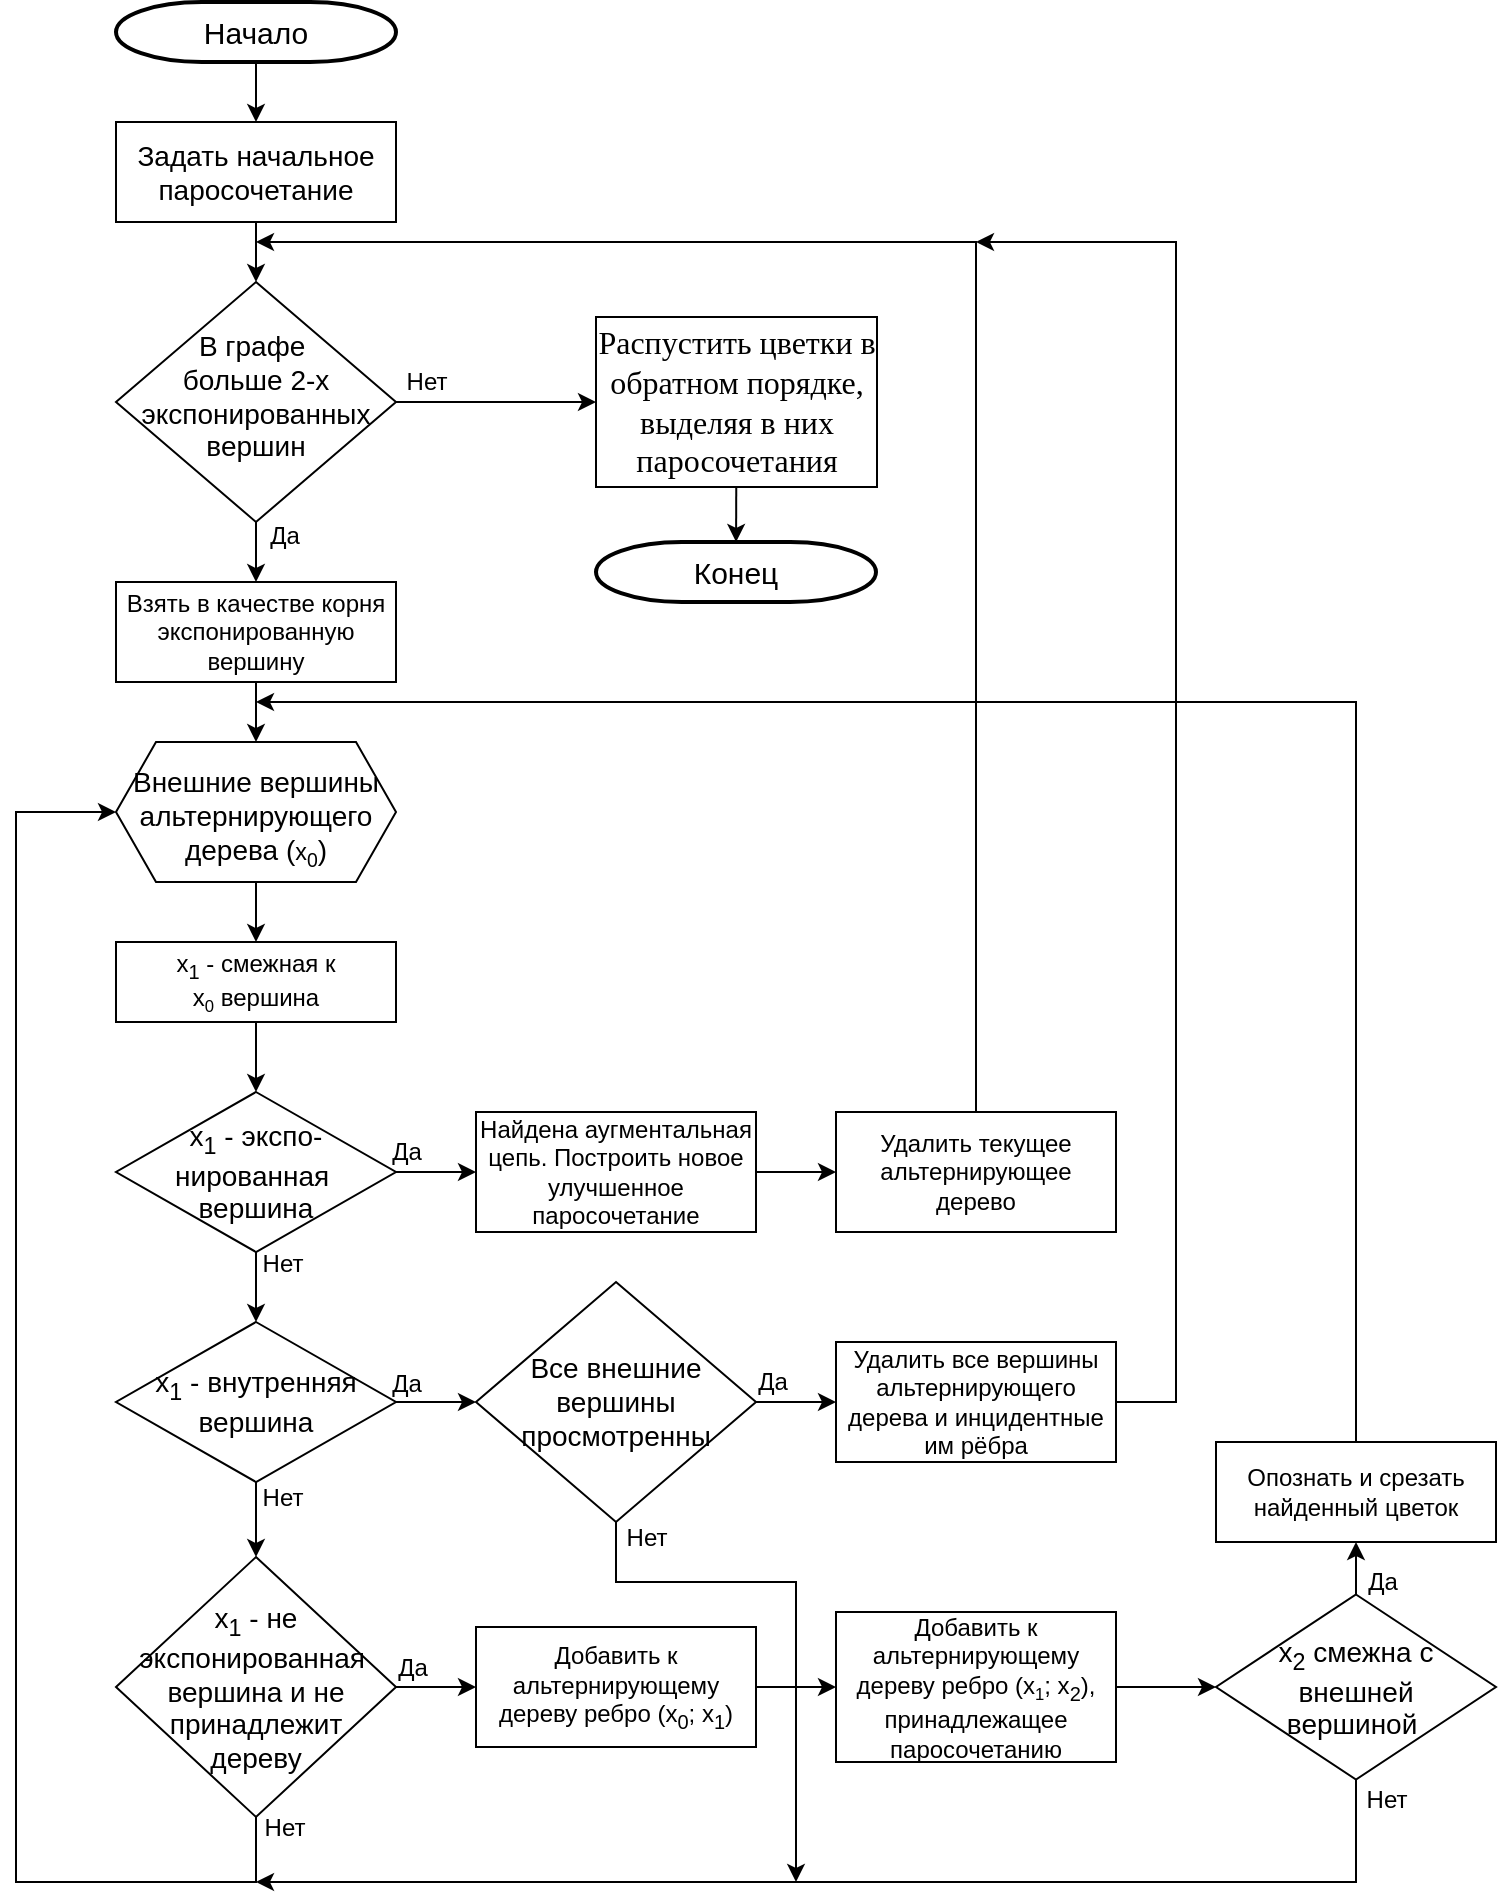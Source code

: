 <mxfile version="24.4.13" type="device">
  <diagram name="Страница — 1" id="lGAsu4HKIqdR1Tm_gRYE">
    <mxGraphModel dx="794" dy="462" grid="1" gridSize="10" guides="1" tooltips="1" connect="1" arrows="1" fold="1" page="1" pageScale="1" pageWidth="827" pageHeight="1169" math="0" shadow="0">
      <root>
        <mxCell id="0" />
        <mxCell id="1" parent="0" />
        <mxCell id="qIc2pa0ACMqMWSV20Rh2-4" value="&lt;font style=&quot;font-size: 15px;&quot;&gt;Начало&lt;/font&gt;" style="strokeWidth=2;html=1;shape=mxgraph.flowchart.terminator;whiteSpace=wrap;" vertex="1" parent="1">
          <mxGeometry x="90" y="40" width="140" height="30" as="geometry" />
        </mxCell>
        <mxCell id="qIc2pa0ACMqMWSV20Rh2-5" value="&lt;span style=&quot;font-size: 14px;&quot;&gt;Задать начальное паросочетание&lt;/span&gt;" style="rounded=0;whiteSpace=wrap;html=1;" vertex="1" parent="1">
          <mxGeometry x="90" y="100" width="140" height="50" as="geometry" />
        </mxCell>
        <mxCell id="qIc2pa0ACMqMWSV20Rh2-8" value="&lt;div style=&quot;font-size: 5px;&quot;&gt;&lt;font style=&quot;font-size: 5px;&quot;&gt;&lt;br&gt;&lt;/font&gt;&lt;/div&gt;&lt;font style=&quot;font-size: 14px;&quot;&gt;Внешние вершины альтернирующего дерева (&lt;/font&gt;&lt;font style=&quot;font-size: 11.667px;&quot;&gt;x&lt;sub&gt;0&lt;/sub&gt;&lt;/font&gt;&lt;font style=&quot;font-size: 14px;&quot;&gt;)&lt;/font&gt;" style="shape=hexagon;perimeter=hexagonPerimeter2;whiteSpace=wrap;html=1;fixedSize=1;" vertex="1" parent="1">
          <mxGeometry x="90" y="410" width="140" height="70" as="geometry" />
        </mxCell>
        <mxCell id="qIc2pa0ACMqMWSV20Rh2-9" value="&lt;span style=&quot;font-size: 14px;&quot;&gt;В графе&amp;nbsp;&lt;/span&gt;&lt;div&gt;&lt;span style=&quot;font-size: 14px;&quot;&gt;больше 2-х экспонированных вершин&lt;/span&gt;&lt;/div&gt;&lt;div style=&quot;font-size: 5px;&quot;&gt;&lt;span style=&quot;&quot;&gt;&lt;br&gt;&lt;/span&gt;&lt;/div&gt;" style="rhombus;whiteSpace=wrap;html=1;" vertex="1" parent="1">
          <mxGeometry x="90" y="180" width="140" height="120" as="geometry" />
        </mxCell>
        <mxCell id="qIc2pa0ACMqMWSV20Rh2-10" value="" style="endArrow=classic;html=1;rounded=0;" edge="1" parent="1" source="qIc2pa0ACMqMWSV20Rh2-9" target="qIc2pa0ACMqMWSV20Rh2-15">
          <mxGeometry width="50" height="50" relative="1" as="geometry">
            <mxPoint x="340" y="300" as="sourcePoint" />
            <mxPoint x="390" y="250" as="targetPoint" />
          </mxGeometry>
        </mxCell>
        <mxCell id="qIc2pa0ACMqMWSV20Rh2-11" value="" style="endArrow=classic;html=1;rounded=0;" edge="1" parent="1" source="qIc2pa0ACMqMWSV20Rh2-5" target="qIc2pa0ACMqMWSV20Rh2-9">
          <mxGeometry width="50" height="50" relative="1" as="geometry">
            <mxPoint x="340" y="300" as="sourcePoint" />
            <mxPoint x="390" y="250" as="targetPoint" />
          </mxGeometry>
        </mxCell>
        <mxCell id="qIc2pa0ACMqMWSV20Rh2-12" value="" style="endArrow=classic;html=1;rounded=0;" edge="1" parent="1" source="qIc2pa0ACMqMWSV20Rh2-4" target="qIc2pa0ACMqMWSV20Rh2-5">
          <mxGeometry width="50" height="50" relative="1" as="geometry">
            <mxPoint x="340" y="300" as="sourcePoint" />
            <mxPoint x="390" y="250" as="targetPoint" />
          </mxGeometry>
        </mxCell>
        <mxCell id="qIc2pa0ACMqMWSV20Rh2-13" value="&lt;font style=&quot;font-size: 12px;&quot;&gt;Да&lt;/font&gt;" style="text;html=1;align=center;verticalAlign=middle;whiteSpace=wrap;rounded=0;" vertex="1" parent="1">
          <mxGeometry x="159" y="297" width="31" height="20" as="geometry" />
        </mxCell>
        <mxCell id="qIc2pa0ACMqMWSV20Rh2-14" value="x&lt;sub&gt;1&lt;/sub&gt; - смежная к x&lt;span style=&quot;font-size: 10px;&quot;&gt;&lt;sub&gt;0&lt;/sub&gt;&lt;/span&gt;&amp;nbsp;вершина" style="rounded=0;whiteSpace=wrap;html=1;" vertex="1" parent="1">
          <mxGeometry x="90" y="510" width="140" height="40" as="geometry" />
        </mxCell>
        <mxCell id="qIc2pa0ACMqMWSV20Rh2-15" value="Взять в качестве корня экспонированную вершину" style="rounded=0;whiteSpace=wrap;html=1;fontSize=12;" vertex="1" parent="1">
          <mxGeometry x="90" y="330" width="140" height="50" as="geometry" />
        </mxCell>
        <mxCell id="qIc2pa0ACMqMWSV20Rh2-16" value="" style="endArrow=classic;html=1;rounded=0;" edge="1" parent="1" source="qIc2pa0ACMqMWSV20Rh2-15" target="qIc2pa0ACMqMWSV20Rh2-8">
          <mxGeometry width="50" height="50" relative="1" as="geometry">
            <mxPoint x="340" y="370" as="sourcePoint" />
            <mxPoint x="390" y="320" as="targetPoint" />
          </mxGeometry>
        </mxCell>
        <mxCell id="qIc2pa0ACMqMWSV20Rh2-17" value="" style="endArrow=classic;html=1;rounded=0;" edge="1" parent="1" source="qIc2pa0ACMqMWSV20Rh2-8" target="qIc2pa0ACMqMWSV20Rh2-14">
          <mxGeometry width="50" height="50" relative="1" as="geometry">
            <mxPoint x="340" y="580" as="sourcePoint" />
            <mxPoint x="390" y="530" as="targetPoint" />
          </mxGeometry>
        </mxCell>
        <mxCell id="qIc2pa0ACMqMWSV20Rh2-18" value="&lt;div style=&quot;&quot;&gt;&lt;span style=&quot;font-size: 14px;&quot;&gt;x&lt;sub&gt;1&lt;/sub&gt; - экспо-&lt;/span&gt;&lt;/div&gt;&lt;div style=&quot;&quot;&gt;&lt;span style=&quot;font-size: 14px;&quot;&gt;ни&lt;/span&gt;&lt;span style=&quot;font-size: 14px; background-color: initial;&quot;&gt;рованная&amp;nbsp;&lt;/span&gt;&lt;/div&gt;&lt;div style=&quot;&quot;&gt;&lt;span style=&quot;font-size: 14px;&quot;&gt;вершин&lt;/span&gt;&lt;span style=&quot;font-size: 14px; background-color: initial;&quot;&gt;а&lt;/span&gt;&lt;/div&gt;" style="rhombus;whiteSpace=wrap;html=1;" vertex="1" parent="1">
          <mxGeometry x="90" y="585" width="140" height="80" as="geometry" />
        </mxCell>
        <mxCell id="qIc2pa0ACMqMWSV20Rh2-19" value="" style="endArrow=classic;html=1;rounded=0;" edge="1" parent="1" source="qIc2pa0ACMqMWSV20Rh2-14" target="qIc2pa0ACMqMWSV20Rh2-18">
          <mxGeometry width="50" height="50" relative="1" as="geometry">
            <mxPoint x="340" y="570" as="sourcePoint" />
            <mxPoint x="390" y="520" as="targetPoint" />
          </mxGeometry>
        </mxCell>
        <mxCell id="qIc2pa0ACMqMWSV20Rh2-21" value="&lt;span style=&quot;font-family: &amp;quot;Times New Roman&amp;quot;, serif;&quot;&gt;&lt;font style=&quot;font-size: 16px;&quot;&gt;Распустить цветки в обратном порядке, выделяя в них паросочетания&lt;/font&gt;&lt;/span&gt;" style="rounded=0;whiteSpace=wrap;html=1;fontSize=14;" vertex="1" parent="1">
          <mxGeometry x="330" y="197.5" width="140.5" height="85" as="geometry" />
        </mxCell>
        <mxCell id="qIc2pa0ACMqMWSV20Rh2-22" value="" style="endArrow=classic;html=1;rounded=0;" edge="1" parent="1" source="qIc2pa0ACMqMWSV20Rh2-9" target="qIc2pa0ACMqMWSV20Rh2-21">
          <mxGeometry width="50" height="50" relative="1" as="geometry">
            <mxPoint x="340" y="350" as="sourcePoint" />
            <mxPoint x="390" y="300" as="targetPoint" />
          </mxGeometry>
        </mxCell>
        <mxCell id="qIc2pa0ACMqMWSV20Rh2-23" value="&lt;font style=&quot;font-size: 15px;&quot;&gt;Конец&lt;/font&gt;" style="strokeWidth=2;html=1;shape=mxgraph.flowchart.terminator;whiteSpace=wrap;" vertex="1" parent="1">
          <mxGeometry x="330" y="310" width="140" height="30" as="geometry" />
        </mxCell>
        <mxCell id="qIc2pa0ACMqMWSV20Rh2-24" value="" style="endArrow=classic;html=1;rounded=0;" edge="1" parent="1" source="qIc2pa0ACMqMWSV20Rh2-21" target="qIc2pa0ACMqMWSV20Rh2-23">
          <mxGeometry width="50" height="50" relative="1" as="geometry">
            <mxPoint x="340" y="340" as="sourcePoint" />
            <mxPoint x="390" y="290" as="targetPoint" />
          </mxGeometry>
        </mxCell>
        <mxCell id="qIc2pa0ACMqMWSV20Rh2-25" value="" style="endArrow=classic;html=1;rounded=0;" edge="1" parent="1" source="qIc2pa0ACMqMWSV20Rh2-18" target="qIc2pa0ACMqMWSV20Rh2-34">
          <mxGeometry width="50" height="50" relative="1" as="geometry">
            <mxPoint x="340" y="670" as="sourcePoint" />
            <mxPoint x="270" y="625" as="targetPoint" />
          </mxGeometry>
        </mxCell>
        <mxCell id="qIc2pa0ACMqMWSV20Rh2-26" value="&lt;div style=&quot;&quot;&gt;&lt;span style=&quot;font-size: 14px;&quot;&gt;x&lt;sub&gt;1&lt;/sub&gt; - внут&lt;/span&gt;&lt;span style=&quot;font-size: 14px; background-color: initial;&quot;&gt;ренняя&lt;/span&gt;&lt;/div&gt;&lt;div style=&quot;&quot;&gt;&lt;span style=&quot;font-size: 14px;&quot;&gt;вершин&lt;/span&gt;&lt;span style=&quot;font-size: 14px; background-color: initial;&quot;&gt;а&lt;/span&gt;&lt;/div&gt;" style="rhombus;whiteSpace=wrap;html=1;" vertex="1" parent="1">
          <mxGeometry x="90" y="700" width="140" height="80" as="geometry" />
        </mxCell>
        <mxCell id="qIc2pa0ACMqMWSV20Rh2-27" value="" style="endArrow=classic;html=1;rounded=0;" edge="1" parent="1" source="qIc2pa0ACMqMWSV20Rh2-18" target="qIc2pa0ACMqMWSV20Rh2-26">
          <mxGeometry width="50" height="50" relative="1" as="geometry">
            <mxPoint x="340" y="680" as="sourcePoint" />
            <mxPoint x="390" y="630" as="targetPoint" />
          </mxGeometry>
        </mxCell>
        <mxCell id="qIc2pa0ACMqMWSV20Rh2-29" value="" style="endArrow=classic;html=1;rounded=0;" edge="1" parent="1" source="qIc2pa0ACMqMWSV20Rh2-26" target="qIc2pa0ACMqMWSV20Rh2-36">
          <mxGeometry width="50" height="50" relative="1" as="geometry">
            <mxPoint x="340" y="810" as="sourcePoint" />
            <mxPoint x="270" y="740" as="targetPoint" />
          </mxGeometry>
        </mxCell>
        <mxCell id="qIc2pa0ACMqMWSV20Rh2-30" value="&lt;div style=&quot;&quot;&gt;&lt;span style=&quot;font-size: 14px;&quot;&gt;x&lt;sub&gt;1&lt;/sub&gt; - не экспо&lt;/span&gt;&lt;span style=&quot;background-color: initial; font-size: 14px;&quot;&gt;ни&lt;/span&gt;&lt;span style=&quot;background-color: initial; font-size: 14px;&quot;&gt;рованная&amp;nbsp;&lt;/span&gt;&lt;/div&gt;&lt;div style=&quot;&quot;&gt;&lt;span style=&quot;font-size: 14px;&quot;&gt;вершин&lt;/span&gt;&lt;span style=&quot;font-size: 14px; background-color: initial;&quot;&gt;а и не принадлежит&lt;/span&gt;&lt;/div&gt;&lt;div style=&quot;&quot;&gt;&lt;span style=&quot;font-size: 14px; background-color: initial;&quot;&gt;дереву&lt;/span&gt;&lt;/div&gt;" style="rhombus;whiteSpace=wrap;html=1;" vertex="1" parent="1">
          <mxGeometry x="90" y="817.5" width="140" height="130" as="geometry" />
        </mxCell>
        <mxCell id="qIc2pa0ACMqMWSV20Rh2-32" value="" style="endArrow=classic;html=1;rounded=0;" edge="1" parent="1" source="qIc2pa0ACMqMWSV20Rh2-30" target="qIc2pa0ACMqMWSV20Rh2-46">
          <mxGeometry width="50" height="50" relative="1" as="geometry">
            <mxPoint x="340" y="790" as="sourcePoint" />
            <mxPoint x="270" y="875" as="targetPoint" />
          </mxGeometry>
        </mxCell>
        <mxCell id="qIc2pa0ACMqMWSV20Rh2-33" value="" style="endArrow=classic;html=1;rounded=0;" edge="1" parent="1" source="qIc2pa0ACMqMWSV20Rh2-26" target="qIc2pa0ACMqMWSV20Rh2-30">
          <mxGeometry width="50" height="50" relative="1" as="geometry">
            <mxPoint x="340" y="790" as="sourcePoint" />
            <mxPoint x="390" y="740" as="targetPoint" />
          </mxGeometry>
        </mxCell>
        <mxCell id="qIc2pa0ACMqMWSV20Rh2-34" value="Найдена аугментальная цепь. Построить новое улучшенное паросочетание" style="rounded=0;whiteSpace=wrap;html=1;fontSize=12;" vertex="1" parent="1">
          <mxGeometry x="270" y="595" width="140" height="60" as="geometry" />
        </mxCell>
        <mxCell id="qIc2pa0ACMqMWSV20Rh2-36" value="&lt;div style=&quot;&quot;&gt;&lt;span style=&quot;font-size: 14px;&quot;&gt;Все внешние вершины просмотренны&lt;/span&gt;&lt;/div&gt;" style="rhombus;whiteSpace=wrap;html=1;" vertex="1" parent="1">
          <mxGeometry x="270" y="680" width="140" height="120" as="geometry" />
        </mxCell>
        <mxCell id="qIc2pa0ACMqMWSV20Rh2-37" value="Удалить текущее альтернирующее дерево" style="rounded=0;whiteSpace=wrap;html=1;fontSize=12;" vertex="1" parent="1">
          <mxGeometry x="450" y="595" width="140" height="60" as="geometry" />
        </mxCell>
        <mxCell id="qIc2pa0ACMqMWSV20Rh2-39" value="" style="endArrow=classic;html=1;rounded=0;" edge="1" parent="1" source="qIc2pa0ACMqMWSV20Rh2-34" target="qIc2pa0ACMqMWSV20Rh2-37">
          <mxGeometry width="50" height="50" relative="1" as="geometry">
            <mxPoint x="340" y="550" as="sourcePoint" />
            <mxPoint x="390" y="500" as="targetPoint" />
          </mxGeometry>
        </mxCell>
        <mxCell id="qIc2pa0ACMqMWSV20Rh2-40" value="" style="endArrow=classic;html=1;rounded=0;" edge="1" parent="1" source="qIc2pa0ACMqMWSV20Rh2-37">
          <mxGeometry width="50" height="50" relative="1" as="geometry">
            <mxPoint x="340" y="550" as="sourcePoint" />
            <mxPoint x="160" y="160" as="targetPoint" />
            <Array as="points">
              <mxPoint x="520" y="160" />
            </Array>
          </mxGeometry>
        </mxCell>
        <mxCell id="qIc2pa0ACMqMWSV20Rh2-41" value="Удалить все вершины альтернирующего дерева и инцидентные им рёбра" style="rounded=0;whiteSpace=wrap;html=1;fontSize=12;" vertex="1" parent="1">
          <mxGeometry x="450" y="710" width="140" height="60" as="geometry" />
        </mxCell>
        <mxCell id="qIc2pa0ACMqMWSV20Rh2-42" value="" style="endArrow=classic;html=1;rounded=0;" edge="1" parent="1" source="qIc2pa0ACMqMWSV20Rh2-36" target="qIc2pa0ACMqMWSV20Rh2-41">
          <mxGeometry width="50" height="50" relative="1" as="geometry">
            <mxPoint x="340" y="700" as="sourcePoint" />
            <mxPoint x="390" y="650" as="targetPoint" />
          </mxGeometry>
        </mxCell>
        <mxCell id="qIc2pa0ACMqMWSV20Rh2-43" value="" style="endArrow=classic;html=1;rounded=0;" edge="1" parent="1" source="qIc2pa0ACMqMWSV20Rh2-41">
          <mxGeometry width="50" height="50" relative="1" as="geometry">
            <mxPoint x="340" y="660" as="sourcePoint" />
            <mxPoint x="520" y="160" as="targetPoint" />
            <Array as="points">
              <mxPoint x="620" y="740" />
              <mxPoint x="620" y="160" />
            </Array>
          </mxGeometry>
        </mxCell>
        <mxCell id="qIc2pa0ACMqMWSV20Rh2-45" value="" style="endArrow=classic;html=1;rounded=0;" edge="1" parent="1" source="qIc2pa0ACMqMWSV20Rh2-36">
          <mxGeometry width="50" height="50" relative="1" as="geometry">
            <mxPoint x="380" y="900" as="sourcePoint" />
            <mxPoint x="430" y="980" as="targetPoint" />
            <Array as="points">
              <mxPoint x="340" y="830" />
              <mxPoint x="430" y="830" />
            </Array>
          </mxGeometry>
        </mxCell>
        <mxCell id="qIc2pa0ACMqMWSV20Rh2-46" value="Добавить к альтернирующему дереву ребро (x&lt;sub&gt;0&lt;/sub&gt;; x&lt;sub&gt;1&lt;/sub&gt;)" style="rounded=0;whiteSpace=wrap;html=1;fontSize=12;" vertex="1" parent="1">
          <mxGeometry x="270" y="852.5" width="140" height="60" as="geometry" />
        </mxCell>
        <mxCell id="qIc2pa0ACMqMWSV20Rh2-47" value="Добавить к альтернирующему дереву ребро (x&lt;span style=&quot;font-size: 10px;&quot;&gt;&lt;sub&gt;1&lt;/sub&gt;&lt;/span&gt;; x&lt;sub&gt;2&lt;/sub&gt;), принадлежащее паросочетанию" style="rounded=0;whiteSpace=wrap;html=1;fontSize=12;" vertex="1" parent="1">
          <mxGeometry x="450" y="845" width="140" height="75" as="geometry" />
        </mxCell>
        <mxCell id="qIc2pa0ACMqMWSV20Rh2-48" value="" style="endArrow=classic;html=1;rounded=0;" edge="1" parent="1" source="qIc2pa0ACMqMWSV20Rh2-46" target="qIc2pa0ACMqMWSV20Rh2-47">
          <mxGeometry width="50" height="50" relative="1" as="geometry">
            <mxPoint x="400" y="890" as="sourcePoint" />
            <mxPoint x="450" y="840" as="targetPoint" />
          </mxGeometry>
        </mxCell>
        <mxCell id="qIc2pa0ACMqMWSV20Rh2-49" value="" style="endArrow=classic;html=1;rounded=0;" edge="1" parent="1" source="qIc2pa0ACMqMWSV20Rh2-30" target="qIc2pa0ACMqMWSV20Rh2-8">
          <mxGeometry width="50" height="50" relative="1" as="geometry">
            <mxPoint x="260" y="980" as="sourcePoint" />
            <mxPoint x="50" y="660" as="targetPoint" />
            <Array as="points">
              <mxPoint x="160" y="980" />
              <mxPoint x="40" y="980" />
              <mxPoint x="40" y="445" />
            </Array>
          </mxGeometry>
        </mxCell>
        <mxCell id="qIc2pa0ACMqMWSV20Rh2-50" value="&lt;div style=&quot;&quot;&gt;&lt;span style=&quot;font-size: 14px;&quot;&gt;x&lt;sub&gt;2&lt;/sub&gt;&amp;nbsp;смежна с внешней&lt;/span&gt;&lt;/div&gt;&lt;div style=&quot;&quot;&gt;&lt;span style=&quot;font-size: 14px;&quot;&gt;вершиной&amp;nbsp;&lt;/span&gt;&lt;/div&gt;" style="rhombus;whiteSpace=wrap;html=1;" vertex="1" parent="1">
          <mxGeometry x="640" y="836.25" width="140" height="92.5" as="geometry" />
        </mxCell>
        <mxCell id="qIc2pa0ACMqMWSV20Rh2-51" value="" style="endArrow=classic;html=1;rounded=0;" edge="1" parent="1" source="qIc2pa0ACMqMWSV20Rh2-47" target="qIc2pa0ACMqMWSV20Rh2-50">
          <mxGeometry width="50" height="50" relative="1" as="geometry">
            <mxPoint x="400" y="1020" as="sourcePoint" />
            <mxPoint x="450" y="970" as="targetPoint" />
          </mxGeometry>
        </mxCell>
        <mxCell id="qIc2pa0ACMqMWSV20Rh2-52" value="" style="endArrow=classic;html=1;rounded=0;" edge="1" parent="1" source="qIc2pa0ACMqMWSV20Rh2-50">
          <mxGeometry width="50" height="50" relative="1" as="geometry">
            <mxPoint x="510" y="910" as="sourcePoint" />
            <mxPoint x="160" y="980" as="targetPoint" />
            <Array as="points">
              <mxPoint x="710" y="980" />
            </Array>
          </mxGeometry>
        </mxCell>
        <mxCell id="qIc2pa0ACMqMWSV20Rh2-53" value="Опознать и срезать найденный цветок" style="rounded=0;whiteSpace=wrap;html=1;fontSize=12;" vertex="1" parent="1">
          <mxGeometry x="640" y="760" width="140" height="50" as="geometry" />
        </mxCell>
        <mxCell id="qIc2pa0ACMqMWSV20Rh2-54" value="" style="endArrow=classic;html=1;rounded=0;" edge="1" parent="1" source="qIc2pa0ACMqMWSV20Rh2-50" target="qIc2pa0ACMqMWSV20Rh2-53">
          <mxGeometry width="50" height="50" relative="1" as="geometry">
            <mxPoint x="480" y="730" as="sourcePoint" />
            <mxPoint x="530" y="680" as="targetPoint" />
          </mxGeometry>
        </mxCell>
        <mxCell id="qIc2pa0ACMqMWSV20Rh2-55" value="" style="endArrow=classic;html=1;rounded=0;" edge="1" parent="1" source="qIc2pa0ACMqMWSV20Rh2-53">
          <mxGeometry width="50" height="50" relative="1" as="geometry">
            <mxPoint x="480" y="730" as="sourcePoint" />
            <mxPoint x="160" y="390" as="targetPoint" />
            <Array as="points">
              <mxPoint x="710" y="390" />
            </Array>
          </mxGeometry>
        </mxCell>
        <mxCell id="qIc2pa0ACMqMWSV20Rh2-56" value="&lt;font style=&quot;font-size: 12px;&quot;&gt;Нет&lt;/font&gt;" style="text;html=1;align=center;verticalAlign=middle;whiteSpace=wrap;rounded=0;" vertex="1" parent="1">
          <mxGeometry x="230" y="220" width="31" height="20" as="geometry" />
        </mxCell>
        <mxCell id="qIc2pa0ACMqMWSV20Rh2-57" value="&lt;font style=&quot;font-size: 12px;&quot;&gt;Да&lt;/font&gt;" style="text;html=1;align=center;verticalAlign=middle;whiteSpace=wrap;rounded=0;" vertex="1" parent="1">
          <mxGeometry x="223" y="863" width="31" height="20" as="geometry" />
        </mxCell>
        <mxCell id="qIc2pa0ACMqMWSV20Rh2-58" value="&lt;font style=&quot;font-size: 12px;&quot;&gt;Да&lt;/font&gt;" style="text;html=1;align=center;verticalAlign=middle;whiteSpace=wrap;rounded=0;" vertex="1" parent="1">
          <mxGeometry x="403" y="720" width="31" height="20" as="geometry" />
        </mxCell>
        <mxCell id="qIc2pa0ACMqMWSV20Rh2-59" value="&lt;font style=&quot;font-size: 12px;&quot;&gt;Да&lt;/font&gt;" style="text;html=1;align=center;verticalAlign=middle;whiteSpace=wrap;rounded=0;" vertex="1" parent="1">
          <mxGeometry x="220" y="721" width="31" height="20" as="geometry" />
        </mxCell>
        <mxCell id="qIc2pa0ACMqMWSV20Rh2-60" value="&lt;font style=&quot;font-size: 12px;&quot;&gt;Да&lt;/font&gt;" style="text;html=1;align=center;verticalAlign=middle;whiteSpace=wrap;rounded=0;" vertex="1" parent="1">
          <mxGeometry x="220" y="605" width="31" height="20" as="geometry" />
        </mxCell>
        <mxCell id="qIc2pa0ACMqMWSV20Rh2-61" value="&lt;font style=&quot;font-size: 12px;&quot;&gt;Да&lt;/font&gt;" style="text;html=1;align=center;verticalAlign=middle;whiteSpace=wrap;rounded=0;" vertex="1" parent="1">
          <mxGeometry x="708" y="820" width="31" height="20" as="geometry" />
        </mxCell>
        <mxCell id="qIc2pa0ACMqMWSV20Rh2-62" value="&lt;font style=&quot;font-size: 12px;&quot;&gt;Нет&lt;/font&gt;" style="text;html=1;align=center;verticalAlign=middle;whiteSpace=wrap;rounded=0;" vertex="1" parent="1">
          <mxGeometry x="158" y="661" width="31" height="20" as="geometry" />
        </mxCell>
        <mxCell id="qIc2pa0ACMqMWSV20Rh2-63" value="&lt;font style=&quot;font-size: 12px;&quot;&gt;Нет&lt;/font&gt;" style="text;html=1;align=center;verticalAlign=middle;whiteSpace=wrap;rounded=0;" vertex="1" parent="1">
          <mxGeometry x="158" y="778" width="31" height="20" as="geometry" />
        </mxCell>
        <mxCell id="qIc2pa0ACMqMWSV20Rh2-64" value="&lt;font style=&quot;font-size: 12px;&quot;&gt;Нет&lt;/font&gt;" style="text;html=1;align=center;verticalAlign=middle;whiteSpace=wrap;rounded=0;" vertex="1" parent="1">
          <mxGeometry x="159" y="943" width="31" height="20" as="geometry" />
        </mxCell>
        <mxCell id="qIc2pa0ACMqMWSV20Rh2-65" value="&lt;font style=&quot;font-size: 12px;&quot;&gt;Нет&lt;/font&gt;" style="text;html=1;align=center;verticalAlign=middle;whiteSpace=wrap;rounded=0;" vertex="1" parent="1">
          <mxGeometry x="710" y="928.75" width="31" height="20" as="geometry" />
        </mxCell>
        <mxCell id="qIc2pa0ACMqMWSV20Rh2-66" value="&lt;font style=&quot;font-size: 12px;&quot;&gt;Нет&lt;/font&gt;" style="text;html=1;align=center;verticalAlign=middle;whiteSpace=wrap;rounded=0;" vertex="1" parent="1">
          <mxGeometry x="340" y="797.5" width="31" height="20" as="geometry" />
        </mxCell>
      </root>
    </mxGraphModel>
  </diagram>
</mxfile>
